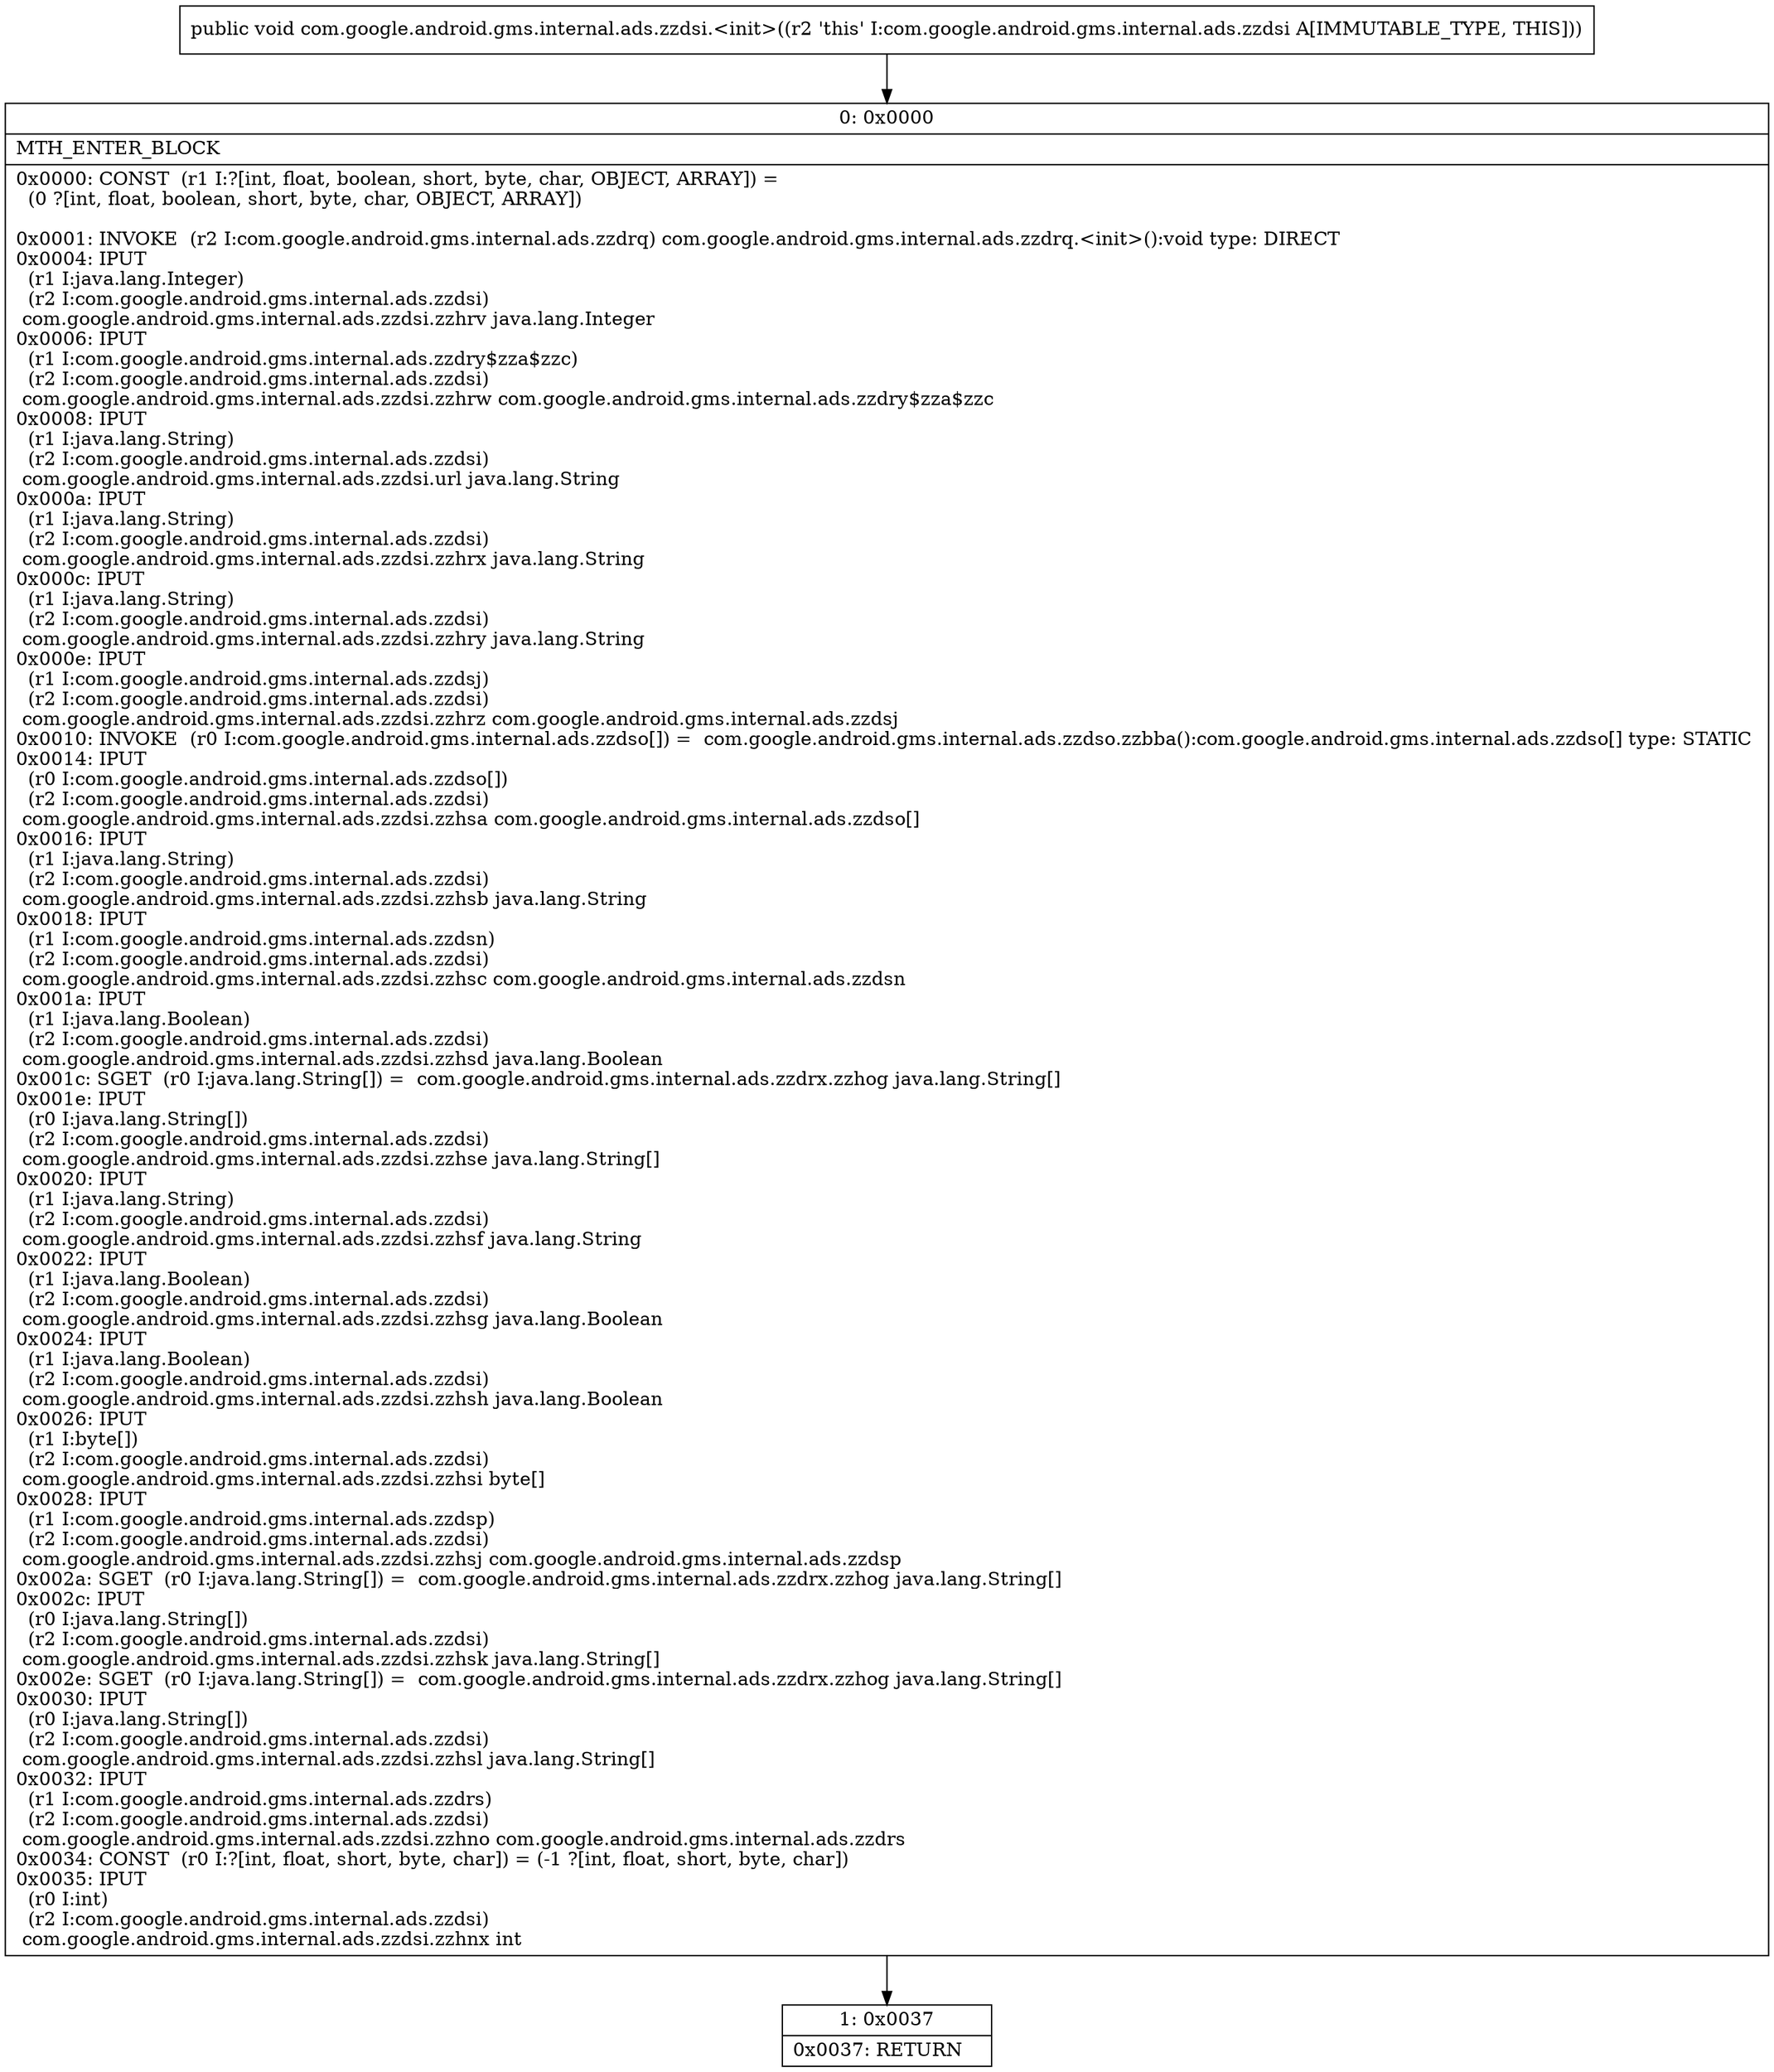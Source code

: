 digraph "CFG forcom.google.android.gms.internal.ads.zzdsi.\<init\>()V" {
Node_0 [shape=record,label="{0\:\ 0x0000|MTH_ENTER_BLOCK\l|0x0000: CONST  (r1 I:?[int, float, boolean, short, byte, char, OBJECT, ARRAY]) = \l  (0 ?[int, float, boolean, short, byte, char, OBJECT, ARRAY])\l \l0x0001: INVOKE  (r2 I:com.google.android.gms.internal.ads.zzdrq) com.google.android.gms.internal.ads.zzdrq.\<init\>():void type: DIRECT \l0x0004: IPUT  \l  (r1 I:java.lang.Integer)\l  (r2 I:com.google.android.gms.internal.ads.zzdsi)\l com.google.android.gms.internal.ads.zzdsi.zzhrv java.lang.Integer \l0x0006: IPUT  \l  (r1 I:com.google.android.gms.internal.ads.zzdry$zza$zzc)\l  (r2 I:com.google.android.gms.internal.ads.zzdsi)\l com.google.android.gms.internal.ads.zzdsi.zzhrw com.google.android.gms.internal.ads.zzdry$zza$zzc \l0x0008: IPUT  \l  (r1 I:java.lang.String)\l  (r2 I:com.google.android.gms.internal.ads.zzdsi)\l com.google.android.gms.internal.ads.zzdsi.url java.lang.String \l0x000a: IPUT  \l  (r1 I:java.lang.String)\l  (r2 I:com.google.android.gms.internal.ads.zzdsi)\l com.google.android.gms.internal.ads.zzdsi.zzhrx java.lang.String \l0x000c: IPUT  \l  (r1 I:java.lang.String)\l  (r2 I:com.google.android.gms.internal.ads.zzdsi)\l com.google.android.gms.internal.ads.zzdsi.zzhry java.lang.String \l0x000e: IPUT  \l  (r1 I:com.google.android.gms.internal.ads.zzdsj)\l  (r2 I:com.google.android.gms.internal.ads.zzdsi)\l com.google.android.gms.internal.ads.zzdsi.zzhrz com.google.android.gms.internal.ads.zzdsj \l0x0010: INVOKE  (r0 I:com.google.android.gms.internal.ads.zzdso[]) =  com.google.android.gms.internal.ads.zzdso.zzbba():com.google.android.gms.internal.ads.zzdso[] type: STATIC \l0x0014: IPUT  \l  (r0 I:com.google.android.gms.internal.ads.zzdso[])\l  (r2 I:com.google.android.gms.internal.ads.zzdsi)\l com.google.android.gms.internal.ads.zzdsi.zzhsa com.google.android.gms.internal.ads.zzdso[] \l0x0016: IPUT  \l  (r1 I:java.lang.String)\l  (r2 I:com.google.android.gms.internal.ads.zzdsi)\l com.google.android.gms.internal.ads.zzdsi.zzhsb java.lang.String \l0x0018: IPUT  \l  (r1 I:com.google.android.gms.internal.ads.zzdsn)\l  (r2 I:com.google.android.gms.internal.ads.zzdsi)\l com.google.android.gms.internal.ads.zzdsi.zzhsc com.google.android.gms.internal.ads.zzdsn \l0x001a: IPUT  \l  (r1 I:java.lang.Boolean)\l  (r2 I:com.google.android.gms.internal.ads.zzdsi)\l com.google.android.gms.internal.ads.zzdsi.zzhsd java.lang.Boolean \l0x001c: SGET  (r0 I:java.lang.String[]) =  com.google.android.gms.internal.ads.zzdrx.zzhog java.lang.String[] \l0x001e: IPUT  \l  (r0 I:java.lang.String[])\l  (r2 I:com.google.android.gms.internal.ads.zzdsi)\l com.google.android.gms.internal.ads.zzdsi.zzhse java.lang.String[] \l0x0020: IPUT  \l  (r1 I:java.lang.String)\l  (r2 I:com.google.android.gms.internal.ads.zzdsi)\l com.google.android.gms.internal.ads.zzdsi.zzhsf java.lang.String \l0x0022: IPUT  \l  (r1 I:java.lang.Boolean)\l  (r2 I:com.google.android.gms.internal.ads.zzdsi)\l com.google.android.gms.internal.ads.zzdsi.zzhsg java.lang.Boolean \l0x0024: IPUT  \l  (r1 I:java.lang.Boolean)\l  (r2 I:com.google.android.gms.internal.ads.zzdsi)\l com.google.android.gms.internal.ads.zzdsi.zzhsh java.lang.Boolean \l0x0026: IPUT  \l  (r1 I:byte[])\l  (r2 I:com.google.android.gms.internal.ads.zzdsi)\l com.google.android.gms.internal.ads.zzdsi.zzhsi byte[] \l0x0028: IPUT  \l  (r1 I:com.google.android.gms.internal.ads.zzdsp)\l  (r2 I:com.google.android.gms.internal.ads.zzdsi)\l com.google.android.gms.internal.ads.zzdsi.zzhsj com.google.android.gms.internal.ads.zzdsp \l0x002a: SGET  (r0 I:java.lang.String[]) =  com.google.android.gms.internal.ads.zzdrx.zzhog java.lang.String[] \l0x002c: IPUT  \l  (r0 I:java.lang.String[])\l  (r2 I:com.google.android.gms.internal.ads.zzdsi)\l com.google.android.gms.internal.ads.zzdsi.zzhsk java.lang.String[] \l0x002e: SGET  (r0 I:java.lang.String[]) =  com.google.android.gms.internal.ads.zzdrx.zzhog java.lang.String[] \l0x0030: IPUT  \l  (r0 I:java.lang.String[])\l  (r2 I:com.google.android.gms.internal.ads.zzdsi)\l com.google.android.gms.internal.ads.zzdsi.zzhsl java.lang.String[] \l0x0032: IPUT  \l  (r1 I:com.google.android.gms.internal.ads.zzdrs)\l  (r2 I:com.google.android.gms.internal.ads.zzdsi)\l com.google.android.gms.internal.ads.zzdsi.zzhno com.google.android.gms.internal.ads.zzdrs \l0x0034: CONST  (r0 I:?[int, float, short, byte, char]) = (\-1 ?[int, float, short, byte, char]) \l0x0035: IPUT  \l  (r0 I:int)\l  (r2 I:com.google.android.gms.internal.ads.zzdsi)\l com.google.android.gms.internal.ads.zzdsi.zzhnx int \l}"];
Node_1 [shape=record,label="{1\:\ 0x0037|0x0037: RETURN   \l}"];
MethodNode[shape=record,label="{public void com.google.android.gms.internal.ads.zzdsi.\<init\>((r2 'this' I:com.google.android.gms.internal.ads.zzdsi A[IMMUTABLE_TYPE, THIS])) }"];
MethodNode -> Node_0;
Node_0 -> Node_1;
}

